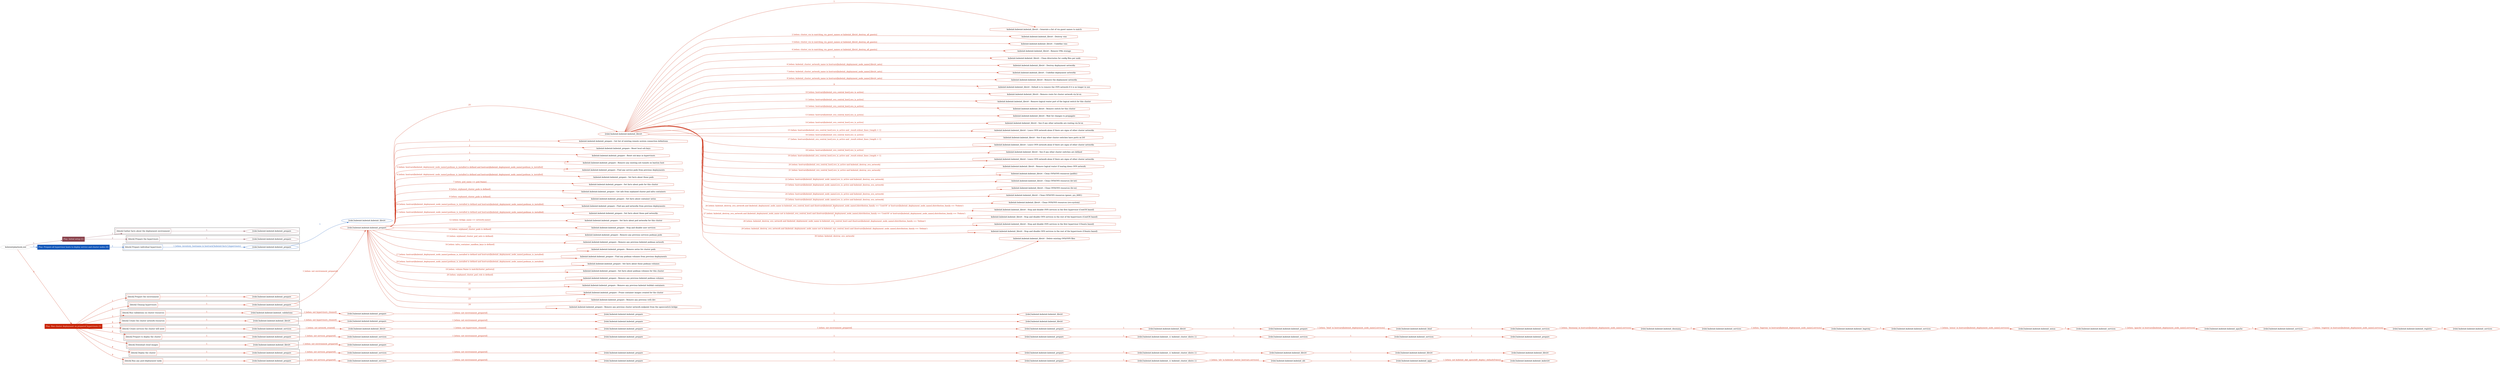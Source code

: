 digraph {
	graph [concentrate=true ordering=in rankdir=LR ratio=fill]
	edge [esep=5 sep=10]
	"kubeinit/playbook.yml" [id=root_node style=dotted]
	play_61efcf1d [label="Play: Initial setup (1)" color="#8a424c" fontcolor="#ffffff" id=play_61efcf1d shape=box style=filled tooltip=localhost]
	"kubeinit/playbook.yml" -> play_61efcf1d [label="1 " color="#8a424c" fontcolor="#8a424c" id=edge_42e21698 labeltooltip="1 " tooltip="1 "]
	subgraph "kubeinit.kubeinit.kubeinit_prepare" {
		role_39c16a15 [label="[role] kubeinit.kubeinit.kubeinit_prepare" color="#8a424c" id=role_39c16a15 tooltip="kubeinit.kubeinit.kubeinit_prepare"]
	}
	subgraph "kubeinit.kubeinit.kubeinit_prepare" {
		role_fd14b0ad [label="[role] kubeinit.kubeinit.kubeinit_prepare" color="#8a424c" id=role_fd14b0ad tooltip="kubeinit.kubeinit.kubeinit_prepare"]
	}
	subgraph "Play: Initial setup (1)" {
		play_61efcf1d -> block_6b4fc710 [label=1 color="#8a424c" fontcolor="#8a424c" id=edge_feb8c1c5 labeltooltip=1 tooltip=1]
		subgraph cluster_block_6b4fc710 {
			block_6b4fc710 [label="[block] Gather facts about the deployment environment" color="#8a424c" id=block_6b4fc710 labeltooltip="Gather facts about the deployment environment" shape=box tooltip="Gather facts about the deployment environment"]
			block_6b4fc710 -> role_39c16a15 [label="1 " color="#8a424c" fontcolor="#8a424c" id=edge_f1fd0269 labeltooltip="1 " tooltip="1 "]
		}
		play_61efcf1d -> block_7d35188c [label=2 color="#8a424c" fontcolor="#8a424c" id=edge_cb8b317d labeltooltip=2 tooltip=2]
		subgraph cluster_block_7d35188c {
			block_7d35188c [label="[block] Prepare the hypervisors" color="#8a424c" id=block_7d35188c labeltooltip="Prepare the hypervisors" shape=box tooltip="Prepare the hypervisors"]
			block_7d35188c -> role_fd14b0ad [label="1 " color="#8a424c" fontcolor="#8a424c" id=edge_620380f0 labeltooltip="1 " tooltip="1 "]
		}
	}
	play_f46bed8c [label="Play: Prepare all hypervisor hosts to deploy service and cluster nodes (0)" color="#1357b9" fontcolor="#ffffff" id=play_f46bed8c shape=box style=filled tooltip="Play: Prepare all hypervisor hosts to deploy service and cluster nodes (0)"]
	"kubeinit/playbook.yml" -> play_f46bed8c [label="2 " color="#1357b9" fontcolor="#1357b9" id=edge_649fc72c labeltooltip="2 " tooltip="2 "]
	subgraph "kubeinit.kubeinit.kubeinit_libvirt" {
		role_acad3b62 [label="[role] kubeinit.kubeinit.kubeinit_libvirt" color="#1357b9" id=role_acad3b62 tooltip="kubeinit.kubeinit.kubeinit_libvirt"]
	}
	subgraph "kubeinit.kubeinit.kubeinit_prepare" {
		role_320dd272 [label="[role] kubeinit.kubeinit.kubeinit_prepare" color="#1357b9" id=role_320dd272 tooltip="kubeinit.kubeinit.kubeinit_prepare"]
		role_320dd272 -> role_acad3b62 [label="1 " color="#1357b9" fontcolor="#1357b9" id=edge_3bacf42d labeltooltip="1 " tooltip="1 "]
	}
	subgraph "Play: Prepare all hypervisor hosts to deploy service and cluster nodes (0)" {
		play_f46bed8c -> block_7ba579d8 [label=1 color="#1357b9" fontcolor="#1357b9" id=edge_6f49ee89 labeltooltip=1 tooltip=1]
		subgraph cluster_block_7ba579d8 {
			block_7ba579d8 [label="[block] Prepare individual hypervisors" color="#1357b9" id=block_7ba579d8 labeltooltip="Prepare individual hypervisors" shape=box tooltip="Prepare individual hypervisors"]
			block_7ba579d8 -> role_320dd272 [label="1 [when: inventory_hostname in hostvars['kubeinit-facts'].hypervisors]" color="#1357b9" fontcolor="#1357b9" id=edge_d3188d17 labeltooltip="1 [when: inventory_hostname in hostvars['kubeinit-facts'].hypervisors]" tooltip="1 [when: inventory_hostname in hostvars['kubeinit-facts'].hypervisors]"]
		}
	}
	play_bc5fb42f [label="Play: Run cluster deployment on prepared hypervisors (1)" color="#c82204" fontcolor="#ffffff" id=play_bc5fb42f shape=box style=filled tooltip=localhost]
	"kubeinit/playbook.yml" -> play_bc5fb42f [label="3 " color="#c82204" fontcolor="#c82204" id=edge_b85c6509 labeltooltip="3 " tooltip="3 "]
	subgraph "kubeinit.kubeinit.kubeinit_prepare" {
		role_8201c8d5 [label="[role] kubeinit.kubeinit.kubeinit_prepare" color="#c82204" id=role_8201c8d5 tooltip="kubeinit.kubeinit.kubeinit_prepare"]
	}
	subgraph "kubeinit.kubeinit.kubeinit_libvirt" {
		role_648bf656 [label="[role] kubeinit.kubeinit.kubeinit_libvirt" color="#c82204" id=role_648bf656 tooltip="kubeinit.kubeinit.kubeinit_libvirt"]
		task_8af39110 [label="kubeinit.kubeinit.kubeinit_libvirt : Generate a list of vm guest names to match" color="#c82204" id=task_8af39110 shape=octagon tooltip="kubeinit.kubeinit.kubeinit_libvirt : Generate a list of vm guest names to match"]
		role_648bf656 -> task_8af39110 [label="1 " color="#c82204" fontcolor="#c82204" id=edge_7232eab5 labeltooltip="1 " tooltip="1 "]
		task_0a32cbc5 [label="kubeinit.kubeinit.kubeinit_libvirt : Destroy vms" color="#c82204" id=task_0a32cbc5 shape=octagon tooltip="kubeinit.kubeinit.kubeinit_libvirt : Destroy vms"]
		role_648bf656 -> task_0a32cbc5 [label="2 [when: cluster_vm in matching_vm_guest_names or kubeinit_libvirt_destroy_all_guests]" color="#c82204" fontcolor="#c82204" id=edge_094ec1c0 labeltooltip="2 [when: cluster_vm in matching_vm_guest_names or kubeinit_libvirt_destroy_all_guests]" tooltip="2 [when: cluster_vm in matching_vm_guest_names or kubeinit_libvirt_destroy_all_guests]"]
		task_0e64ec9d [label="kubeinit.kubeinit.kubeinit_libvirt : Undefine vms" color="#c82204" id=task_0e64ec9d shape=octagon tooltip="kubeinit.kubeinit.kubeinit_libvirt : Undefine vms"]
		role_648bf656 -> task_0e64ec9d [label="3 [when: cluster_vm in matching_vm_guest_names or kubeinit_libvirt_destroy_all_guests]" color="#c82204" fontcolor="#c82204" id=edge_e08fcc40 labeltooltip="3 [when: cluster_vm in matching_vm_guest_names or kubeinit_libvirt_destroy_all_guests]" tooltip="3 [when: cluster_vm in matching_vm_guest_names or kubeinit_libvirt_destroy_all_guests]"]
		task_75ed53cc [label="kubeinit.kubeinit.kubeinit_libvirt : Remove VMs storage" color="#c82204" id=task_75ed53cc shape=octagon tooltip="kubeinit.kubeinit.kubeinit_libvirt : Remove VMs storage"]
		role_648bf656 -> task_75ed53cc [label="4 [when: cluster_vm in matching_vm_guest_names or kubeinit_libvirt_destroy_all_guests]" color="#c82204" fontcolor="#c82204" id=edge_c62879ea labeltooltip="4 [when: cluster_vm in matching_vm_guest_names or kubeinit_libvirt_destroy_all_guests]" tooltip="4 [when: cluster_vm in matching_vm_guest_names or kubeinit_libvirt_destroy_all_guests]"]
		task_fde19302 [label="kubeinit.kubeinit.kubeinit_libvirt : Clean directories for config files per node" color="#c82204" id=task_fde19302 shape=octagon tooltip="kubeinit.kubeinit.kubeinit_libvirt : Clean directories for config files per node"]
		role_648bf656 -> task_fde19302 [label="5 " color="#c82204" fontcolor="#c82204" id=edge_c16c5275 labeltooltip="5 " tooltip="5 "]
		task_8ba6aa2e [label="kubeinit.kubeinit.kubeinit_libvirt : Destroy deployment networks" color="#c82204" id=task_8ba6aa2e shape=octagon tooltip="kubeinit.kubeinit.kubeinit_libvirt : Destroy deployment networks"]
		role_648bf656 -> task_8ba6aa2e [label="6 [when: kubeinit_cluster_network_name in hostvars[kubeinit_deployment_node_name].libvirt_nets]" color="#c82204" fontcolor="#c82204" id=edge_d7f2f7cf labeltooltip="6 [when: kubeinit_cluster_network_name in hostvars[kubeinit_deployment_node_name].libvirt_nets]" tooltip="6 [when: kubeinit_cluster_network_name in hostvars[kubeinit_deployment_node_name].libvirt_nets]"]
		task_5d8c1146 [label="kubeinit.kubeinit.kubeinit_libvirt : Undefine deployment networks" color="#c82204" id=task_5d8c1146 shape=octagon tooltip="kubeinit.kubeinit.kubeinit_libvirt : Undefine deployment networks"]
		role_648bf656 -> task_5d8c1146 [label="7 [when: kubeinit_cluster_network_name in hostvars[kubeinit_deployment_node_name].libvirt_nets]" color="#c82204" fontcolor="#c82204" id=edge_981e13bc labeltooltip="7 [when: kubeinit_cluster_network_name in hostvars[kubeinit_deployment_node_name].libvirt_nets]" tooltip="7 [when: kubeinit_cluster_network_name in hostvars[kubeinit_deployment_node_name].libvirt_nets]"]
		task_6f64f327 [label="kubeinit.kubeinit.kubeinit_libvirt : Remove the deployment networks" color="#c82204" id=task_6f64f327 shape=octagon tooltip="kubeinit.kubeinit.kubeinit_libvirt : Remove the deployment networks"]
		role_648bf656 -> task_6f64f327 [label="8 [when: kubeinit_cluster_network_name in hostvars[kubeinit_deployment_node_name].libvirt_nets]" color="#c82204" fontcolor="#c82204" id=edge_78bbcf95 labeltooltip="8 [when: kubeinit_cluster_network_name in hostvars[kubeinit_deployment_node_name].libvirt_nets]" tooltip="8 [when: kubeinit_cluster_network_name in hostvars[kubeinit_deployment_node_name].libvirt_nets]"]
		task_83820496 [label="kubeinit.kubeinit.kubeinit_libvirt : Default is to remove the OVN network if it is no longer in use" color="#c82204" id=task_83820496 shape=octagon tooltip="kubeinit.kubeinit.kubeinit_libvirt : Default is to remove the OVN network if it is no longer in use"]
		role_648bf656 -> task_83820496 [label="9 " color="#c82204" fontcolor="#c82204" id=edge_b73dc147 labeltooltip="9 " tooltip="9 "]
		task_26bb970c [label="kubeinit.kubeinit.kubeinit_libvirt : Remove route for cluster network via br-ex" color="#c82204" id=task_26bb970c shape=octagon tooltip="kubeinit.kubeinit.kubeinit_libvirt : Remove route for cluster network via br-ex"]
		role_648bf656 -> task_26bb970c [label="10 [when: hostvars[kubeinit_ovn_central_host].ovs_is_active]" color="#c82204" fontcolor="#c82204" id=edge_c8dcb410 labeltooltip="10 [when: hostvars[kubeinit_ovn_central_host].ovs_is_active]" tooltip="10 [when: hostvars[kubeinit_ovn_central_host].ovs_is_active]"]
		task_eb35217a [label="kubeinit.kubeinit.kubeinit_libvirt : Remove logical router port of the logical switch for this cluster" color="#c82204" id=task_eb35217a shape=octagon tooltip="kubeinit.kubeinit.kubeinit_libvirt : Remove logical router port of the logical switch for this cluster"]
		role_648bf656 -> task_eb35217a [label="11 [when: hostvars[kubeinit_ovn_central_host].ovs_is_active]" color="#c82204" fontcolor="#c82204" id=edge_5e6af337 labeltooltip="11 [when: hostvars[kubeinit_ovn_central_host].ovs_is_active]" tooltip="11 [when: hostvars[kubeinit_ovn_central_host].ovs_is_active]"]
		task_7f6755d8 [label="kubeinit.kubeinit.kubeinit_libvirt : Remove switch for this cluster" color="#c82204" id=task_7f6755d8 shape=octagon tooltip="kubeinit.kubeinit.kubeinit_libvirt : Remove switch for this cluster"]
		role_648bf656 -> task_7f6755d8 [label="12 [when: hostvars[kubeinit_ovn_central_host].ovs_is_active]" color="#c82204" fontcolor="#c82204" id=edge_fe308809 labeltooltip="12 [when: hostvars[kubeinit_ovn_central_host].ovs_is_active]" tooltip="12 [when: hostvars[kubeinit_ovn_central_host].ovs_is_active]"]
		task_cb6d53b5 [label="kubeinit.kubeinit.kubeinit_libvirt : Wait for changes to propagate" color="#c82204" id=task_cb6d53b5 shape=octagon tooltip="kubeinit.kubeinit.kubeinit_libvirt : Wait for changes to propagate"]
		role_648bf656 -> task_cb6d53b5 [label="13 [when: hostvars[kubeinit_ovn_central_host].ovs_is_active]" color="#c82204" fontcolor="#c82204" id=edge_b444dd79 labeltooltip="13 [when: hostvars[kubeinit_ovn_central_host].ovs_is_active]" tooltip="13 [when: hostvars[kubeinit_ovn_central_host].ovs_is_active]"]
		task_7a2fef8b [label="kubeinit.kubeinit.kubeinit_libvirt : See if any other networks are routing via br-ex" color="#c82204" id=task_7a2fef8b shape=octagon tooltip="kubeinit.kubeinit.kubeinit_libvirt : See if any other networks are routing via br-ex"]
		role_648bf656 -> task_7a2fef8b [label="14 [when: hostvars[kubeinit_ovn_central_host].ovs_is_active]" color="#c82204" fontcolor="#c82204" id=edge_f6e9825f labeltooltip="14 [when: hostvars[kubeinit_ovn_central_host].ovs_is_active]" tooltip="14 [when: hostvars[kubeinit_ovn_central_host].ovs_is_active]"]
		task_5a90b26d [label="kubeinit.kubeinit.kubeinit_libvirt : Leave OVN network alone if there are signs of other cluster networks" color="#c82204" id=task_5a90b26d shape=octagon tooltip="kubeinit.kubeinit.kubeinit_libvirt : Leave OVN network alone if there are signs of other cluster networks"]
		role_648bf656 -> task_5a90b26d [label="15 [when: hostvars[kubeinit_ovn_central_host].ovs_is_active and _result.stdout_lines | length > 1]" color="#c82204" fontcolor="#c82204" id=edge_a74d6ec3 labeltooltip="15 [when: hostvars[kubeinit_ovn_central_host].ovs_is_active and _result.stdout_lines | length > 1]" tooltip="15 [when: hostvars[kubeinit_ovn_central_host].ovs_is_active and _result.stdout_lines | length > 1]"]
		task_926f5fac [label="kubeinit.kubeinit.kubeinit_libvirt : See if any other cluster switches have ports on lr0" color="#c82204" id=task_926f5fac shape=octagon tooltip="kubeinit.kubeinit.kubeinit_libvirt : See if any other cluster switches have ports on lr0"]
		role_648bf656 -> task_926f5fac [label="16 [when: hostvars[kubeinit_ovn_central_host].ovs_is_active]" color="#c82204" fontcolor="#c82204" id=edge_7bf27c90 labeltooltip="16 [when: hostvars[kubeinit_ovn_central_host].ovs_is_active]" tooltip="16 [when: hostvars[kubeinit_ovn_central_host].ovs_is_active]"]
		task_03ce1233 [label="kubeinit.kubeinit.kubeinit_libvirt : Leave OVN network alone if there are signs of other cluster networks" color="#c82204" id=task_03ce1233 shape=octagon tooltip="kubeinit.kubeinit.kubeinit_libvirt : Leave OVN network alone if there are signs of other cluster networks"]
		role_648bf656 -> task_03ce1233 [label="17 [when: hostvars[kubeinit_ovn_central_host].ovs_is_active and _result.stdout_lines | length > 1]" color="#c82204" fontcolor="#c82204" id=edge_1df53bc0 labeltooltip="17 [when: hostvars[kubeinit_ovn_central_host].ovs_is_active and _result.stdout_lines | length > 1]" tooltip="17 [when: hostvars[kubeinit_ovn_central_host].ovs_is_active and _result.stdout_lines | length > 1]"]
		task_ce7d31d7 [label="kubeinit.kubeinit.kubeinit_libvirt : See if any other cluster switches are defined" color="#c82204" id=task_ce7d31d7 shape=octagon tooltip="kubeinit.kubeinit.kubeinit_libvirt : See if any other cluster switches are defined"]
		role_648bf656 -> task_ce7d31d7 [label="18 [when: hostvars[kubeinit_ovn_central_host].ovs_is_active]" color="#c82204" fontcolor="#c82204" id=edge_79184a56 labeltooltip="18 [when: hostvars[kubeinit_ovn_central_host].ovs_is_active]" tooltip="18 [when: hostvars[kubeinit_ovn_central_host].ovs_is_active]"]
		task_044faf67 [label="kubeinit.kubeinit.kubeinit_libvirt : Leave OVN network alone if there are signs of other cluster networks" color="#c82204" id=task_044faf67 shape=octagon tooltip="kubeinit.kubeinit.kubeinit_libvirt : Leave OVN network alone if there are signs of other cluster networks"]
		role_648bf656 -> task_044faf67 [label="19 [when: hostvars[kubeinit_ovn_central_host].ovs_is_active and _result.stdout_lines | length > 1]" color="#c82204" fontcolor="#c82204" id=edge_ed2eb047 labeltooltip="19 [when: hostvars[kubeinit_ovn_central_host].ovs_is_active and _result.stdout_lines | length > 1]" tooltip="19 [when: hostvars[kubeinit_ovn_central_host].ovs_is_active and _result.stdout_lines | length > 1]"]
		task_0a50218b [label="kubeinit.kubeinit.kubeinit_libvirt : Remove logical router if tearing down OVN network" color="#c82204" id=task_0a50218b shape=octagon tooltip="kubeinit.kubeinit.kubeinit_libvirt : Remove logical router if tearing down OVN network"]
		role_648bf656 -> task_0a50218b [label="20 [when: hostvars[kubeinit_ovn_central_host].ovs_is_active and kubeinit_destroy_ovn_network]" color="#c82204" fontcolor="#c82204" id=edge_7ea5924e labeltooltip="20 [when: hostvars[kubeinit_ovn_central_host].ovs_is_active and kubeinit_destroy_ovn_network]" tooltip="20 [when: hostvars[kubeinit_ovn_central_host].ovs_is_active and kubeinit_destroy_ovn_network]"]
		task_a2b3cbd1 [label="kubeinit.kubeinit.kubeinit_libvirt : Clean OVN/OVS resources (public)" color="#c82204" id=task_a2b3cbd1 shape=octagon tooltip="kubeinit.kubeinit.kubeinit_libvirt : Clean OVN/OVS resources (public)"]
		role_648bf656 -> task_a2b3cbd1 [label="21 [when: hostvars[kubeinit_ovn_central_host].ovs_is_active and kubeinit_destroy_ovn_network]" color="#c82204" fontcolor="#c82204" id=edge_53e82a2b labeltooltip="21 [when: hostvars[kubeinit_ovn_central_host].ovs_is_active and kubeinit_destroy_ovn_network]" tooltip="21 [when: hostvars[kubeinit_ovn_central_host].ovs_is_active and kubeinit_destroy_ovn_network]"]
		task_a5cb2190 [label="kubeinit.kubeinit.kubeinit_libvirt : Clean OVN/OVS resources (br-int)" color="#c82204" id=task_a5cb2190 shape=octagon tooltip="kubeinit.kubeinit.kubeinit_libvirt : Clean OVN/OVS resources (br-int)"]
		role_648bf656 -> task_a5cb2190 [label="22 [when: hostvars[kubeinit_deployment_node_name].ovs_is_active and kubeinit_destroy_ovn_network]" color="#c82204" fontcolor="#c82204" id=edge_2bbdc46a labeltooltip="22 [when: hostvars[kubeinit_deployment_node_name].ovs_is_active and kubeinit_destroy_ovn_network]" tooltip="22 [when: hostvars[kubeinit_deployment_node_name].ovs_is_active and kubeinit_destroy_ovn_network]"]
		task_236b198f [label="kubeinit.kubeinit.kubeinit_libvirt : Clean OVN/OVS resources (br-ex)" color="#c82204" id=task_236b198f shape=octagon tooltip="kubeinit.kubeinit.kubeinit_libvirt : Clean OVN/OVS resources (br-ex)"]
		role_648bf656 -> task_236b198f [label="23 [when: hostvars[kubeinit_deployment_node_name].ovs_is_active and kubeinit_destroy_ovn_network]" color="#c82204" fontcolor="#c82204" id=edge_6b03ee84 labeltooltip="23 [when: hostvars[kubeinit_deployment_node_name].ovs_is_active and kubeinit_destroy_ovn_network]" tooltip="23 [when: hostvars[kubeinit_deployment_node_name].ovs_is_active and kubeinit_destroy_ovn_network]"]
		task_bfb8135e [label="kubeinit.kubeinit.kubeinit_libvirt : Clean OVN/OVS resources (genev_sys_6081)" color="#c82204" id=task_bfb8135e shape=octagon tooltip="kubeinit.kubeinit.kubeinit_libvirt : Clean OVN/OVS resources (genev_sys_6081)"]
		role_648bf656 -> task_bfb8135e [label="24 [when: hostvars[kubeinit_deployment_node_name].ovs_is_active and kubeinit_destroy_ovn_network]" color="#c82204" fontcolor="#c82204" id=edge_e05174e5 labeltooltip="24 [when: hostvars[kubeinit_deployment_node_name].ovs_is_active and kubeinit_destroy_ovn_network]" tooltip="24 [when: hostvars[kubeinit_deployment_node_name].ovs_is_active and kubeinit_destroy_ovn_network]"]
		task_53987747 [label="kubeinit.kubeinit.kubeinit_libvirt : Clean OVN/OVS resources (ovs-system)" color="#c82204" id=task_53987747 shape=octagon tooltip="kubeinit.kubeinit.kubeinit_libvirt : Clean OVN/OVS resources (ovs-system)"]
		role_648bf656 -> task_53987747 [label="25 [when: hostvars[kubeinit_deployment_node_name].ovs_is_active and kubeinit_destroy_ovn_network]" color="#c82204" fontcolor="#c82204" id=edge_1cef07b1 labeltooltip="25 [when: hostvars[kubeinit_deployment_node_name].ovs_is_active and kubeinit_destroy_ovn_network]" tooltip="25 [when: hostvars[kubeinit_deployment_node_name].ovs_is_active and kubeinit_destroy_ovn_network]"]
		task_df4c617b [label="kubeinit.kubeinit.kubeinit_libvirt : Stop and disable OVN services in the first hypervisor (CentOS based)" color="#c82204" id=task_df4c617b shape=octagon tooltip="kubeinit.kubeinit.kubeinit_libvirt : Stop and disable OVN services in the first hypervisor (CentOS based)"]
		role_648bf656 -> task_df4c617b [label="26 [when: kubeinit_destroy_ovn_network and (kubeinit_deployment_node_name in kubeinit_ovn_central_host) and (hostvars[kubeinit_deployment_node_name].distribution_family == 'CentOS' or hostvars[kubeinit_deployment_node_name].distribution_family == 'Fedora')
]" color="#c82204" fontcolor="#c82204" id=edge_a17f4352 labeltooltip="26 [when: kubeinit_destroy_ovn_network and (kubeinit_deployment_node_name in kubeinit_ovn_central_host) and (hostvars[kubeinit_deployment_node_name].distribution_family == 'CentOS' or hostvars[kubeinit_deployment_node_name].distribution_family == 'Fedora')
]" tooltip="26 [when: kubeinit_destroy_ovn_network and (kubeinit_deployment_node_name in kubeinit_ovn_central_host) and (hostvars[kubeinit_deployment_node_name].distribution_family == 'CentOS' or hostvars[kubeinit_deployment_node_name].distribution_family == 'Fedora')
]"]
		task_d4855748 [label="kubeinit.kubeinit.kubeinit_libvirt : Stop and disable OVN services in the rest of the hypervisors (CentOS based)" color="#c82204" id=task_d4855748 shape=octagon tooltip="kubeinit.kubeinit.kubeinit_libvirt : Stop and disable OVN services in the rest of the hypervisors (CentOS based)"]
		role_648bf656 -> task_d4855748 [label="27 [when: kubeinit_destroy_ovn_network and (kubeinit_deployment_node_name not in kubeinit_ovn_central_host) and (hostvars[kubeinit_deployment_node_name].distribution_family == 'CentOS' or hostvars[kubeinit_deployment_node_name].distribution_family == 'Fedora')
]" color="#c82204" fontcolor="#c82204" id=edge_4777269f labeltooltip="27 [when: kubeinit_destroy_ovn_network and (kubeinit_deployment_node_name not in kubeinit_ovn_central_host) and (hostvars[kubeinit_deployment_node_name].distribution_family == 'CentOS' or hostvars[kubeinit_deployment_node_name].distribution_family == 'Fedora')
]" tooltip="27 [when: kubeinit_destroy_ovn_network and (kubeinit_deployment_node_name not in kubeinit_ovn_central_host) and (hostvars[kubeinit_deployment_node_name].distribution_family == 'CentOS' or hostvars[kubeinit_deployment_node_name].distribution_family == 'Fedora')
]"]
		task_f17e8f61 [label="kubeinit.kubeinit.kubeinit_libvirt : Stop and disable OVN services in the first hypervisor (Ubuntu based)" color="#c82204" id=task_f17e8f61 shape=octagon tooltip="kubeinit.kubeinit.kubeinit_libvirt : Stop and disable OVN services in the first hypervisor (Ubuntu based)"]
		role_648bf656 -> task_f17e8f61 [label="28 [when: kubeinit_destroy_ovn_network and (kubeinit_deployment_node_name in kubeinit_ovn_central_host) and (hostvars[kubeinit_deployment_node_name].distribution_family == 'Debian')
]" color="#c82204" fontcolor="#c82204" id=edge_35adcf20 labeltooltip="28 [when: kubeinit_destroy_ovn_network and (kubeinit_deployment_node_name in kubeinit_ovn_central_host) and (hostvars[kubeinit_deployment_node_name].distribution_family == 'Debian')
]" tooltip="28 [when: kubeinit_destroy_ovn_network and (kubeinit_deployment_node_name in kubeinit_ovn_central_host) and (hostvars[kubeinit_deployment_node_name].distribution_family == 'Debian')
]"]
		task_18e13c36 [label="kubeinit.kubeinit.kubeinit_libvirt : Stop and disable OVN services in the rest of the hypervisors (Ubuntu based)" color="#c82204" id=task_18e13c36 shape=octagon tooltip="kubeinit.kubeinit.kubeinit_libvirt : Stop and disable OVN services in the rest of the hypervisors (Ubuntu based)"]
		role_648bf656 -> task_18e13c36 [label="29 [when: kubeinit_destroy_ovn_network and (kubeinit_deployment_node_name not in kubeinit_ovn_central_host) and (hostvars[kubeinit_deployment_node_name].distribution_family == 'Debian')
]" color="#c82204" fontcolor="#c82204" id=edge_82d276d6 labeltooltip="29 [when: kubeinit_destroy_ovn_network and (kubeinit_deployment_node_name not in kubeinit_ovn_central_host) and (hostvars[kubeinit_deployment_node_name].distribution_family == 'Debian')
]" tooltip="29 [when: kubeinit_destroy_ovn_network and (kubeinit_deployment_node_name not in kubeinit_ovn_central_host) and (hostvars[kubeinit_deployment_node_name].distribution_family == 'Debian')
]"]
		task_8b0931d8 [label="kubeinit.kubeinit.kubeinit_libvirt : Delete existing OVS/OVN files" color="#c82204" id=task_8b0931d8 shape=octagon tooltip="kubeinit.kubeinit.kubeinit_libvirt : Delete existing OVS/OVN files"]
		role_648bf656 -> task_8b0931d8 [label="30 [when: kubeinit_destroy_ovn_network]" color="#c82204" fontcolor="#c82204" id=edge_2e2d386c labeltooltip="30 [when: kubeinit_destroy_ovn_network]" tooltip="30 [when: kubeinit_destroy_ovn_network]"]
	}
	subgraph "kubeinit.kubeinit.kubeinit_prepare" {
		role_c134e092 [label="[role] kubeinit.kubeinit.kubeinit_prepare" color="#c82204" id=role_c134e092 tooltip="kubeinit.kubeinit.kubeinit_prepare"]
		task_a4235b2e [label="kubeinit.kubeinit.kubeinit_prepare : Get list of existing remote system connection definitions" color="#c82204" id=task_a4235b2e shape=octagon tooltip="kubeinit.kubeinit.kubeinit_prepare : Get list of existing remote system connection definitions"]
		role_c134e092 -> task_a4235b2e [label="1 " color="#c82204" fontcolor="#c82204" id=edge_4804d522 labeltooltip="1 " tooltip="1 "]
		task_f99b1163 [label="kubeinit.kubeinit.kubeinit_prepare : Reset local ssh keys" color="#c82204" id=task_f99b1163 shape=octagon tooltip="kubeinit.kubeinit.kubeinit_prepare : Reset local ssh keys"]
		role_c134e092 -> task_f99b1163 [label="2 " color="#c82204" fontcolor="#c82204" id=edge_28e88442 labeltooltip="2 " tooltip="2 "]
		task_0621a7ec [label="kubeinit.kubeinit.kubeinit_prepare : Reset ssh keys in hypervisors" color="#c82204" id=task_0621a7ec shape=octagon tooltip="kubeinit.kubeinit.kubeinit_prepare : Reset ssh keys in hypervisors"]
		role_c134e092 -> task_0621a7ec [label="3 " color="#c82204" fontcolor="#c82204" id=edge_4a92b241 labeltooltip="3 " tooltip="3 "]
		task_4d4ea0e9 [label="kubeinit.kubeinit.kubeinit_prepare : Remove any existing ssh tunnels on bastion host" color="#c82204" id=task_4d4ea0e9 shape=octagon tooltip="kubeinit.kubeinit.kubeinit_prepare : Remove any existing ssh tunnels on bastion host"]
		role_c134e092 -> task_4d4ea0e9 [label="4 " color="#c82204" fontcolor="#c82204" id=edge_b67b2703 labeltooltip="4 " tooltip="4 "]
		task_ffd46f6c [label="kubeinit.kubeinit.kubeinit_prepare : Find any service pods from previous deployments" color="#c82204" id=task_ffd46f6c shape=octagon tooltip="kubeinit.kubeinit.kubeinit_prepare : Find any service pods from previous deployments"]
		role_c134e092 -> task_ffd46f6c [label="5 [when: hostvars[kubeinit_deployment_node_name].podman_is_installed is defined and hostvars[kubeinit_deployment_node_name].podman_is_installed]" color="#c82204" fontcolor="#c82204" id=edge_f8f44259 labeltooltip="5 [when: hostvars[kubeinit_deployment_node_name].podman_is_installed is defined and hostvars[kubeinit_deployment_node_name].podman_is_installed]" tooltip="5 [when: hostvars[kubeinit_deployment_node_name].podman_is_installed is defined and hostvars[kubeinit_deployment_node_name].podman_is_installed]"]
		task_c0c99d14 [label="kubeinit.kubeinit.kubeinit_prepare : Set facts about those pods" color="#c82204" id=task_c0c99d14 shape=octagon tooltip="kubeinit.kubeinit.kubeinit_prepare : Set facts about those pods"]
		role_c134e092 -> task_c0c99d14 [label="6 [when: hostvars[kubeinit_deployment_node_name].podman_is_installed is defined and hostvars[kubeinit_deployment_node_name].podman_is_installed]" color="#c82204" fontcolor="#c82204" id=edge_eefa6e96 labeltooltip="6 [when: hostvars[kubeinit_deployment_node_name].podman_is_installed is defined and hostvars[kubeinit_deployment_node_name].podman_is_installed]" tooltip="6 [when: hostvars[kubeinit_deployment_node_name].podman_is_installed is defined and hostvars[kubeinit_deployment_node_name].podman_is_installed]"]
		task_f23cc059 [label="kubeinit.kubeinit.kubeinit_prepare : Set facts about pods for this cluster" color="#c82204" id=task_f23cc059 shape=octagon tooltip="kubeinit.kubeinit.kubeinit_prepare : Set facts about pods for this cluster"]
		role_c134e092 -> task_f23cc059 [label="7 [when: pod_name == pod.Name]" color="#c82204" fontcolor="#c82204" id=edge_7731c8a9 labeltooltip="7 [when: pod_name == pod.Name]" tooltip="7 [when: pod_name == pod.Name]"]
		task_1f01339f [label="kubeinit.kubeinit.kubeinit_prepare : Get info from orphaned cluster pod infra containers" color="#c82204" id=task_1f01339f shape=octagon tooltip="kubeinit.kubeinit.kubeinit_prepare : Get info from orphaned cluster pod infra containers"]
		role_c134e092 -> task_1f01339f [label="8 [when: orphaned_cluster_pods is defined]" color="#c82204" fontcolor="#c82204" id=edge_010e04f1 labeltooltip="8 [when: orphaned_cluster_pods is defined]" tooltip="8 [when: orphaned_cluster_pods is defined]"]
		task_ccd20ac3 [label="kubeinit.kubeinit.kubeinit_prepare : Set facts about container netns" color="#c82204" id=task_ccd20ac3 shape=octagon tooltip="kubeinit.kubeinit.kubeinit_prepare : Set facts about container netns"]
		role_c134e092 -> task_ccd20ac3 [label="9 [when: orphaned_cluster_pods is defined]" color="#c82204" fontcolor="#c82204" id=edge_c4d2c5f7 labeltooltip="9 [when: orphaned_cluster_pods is defined]" tooltip="9 [when: orphaned_cluster_pods is defined]"]
		task_23559807 [label="kubeinit.kubeinit.kubeinit_prepare : Find any pod networks from previous deployments" color="#c82204" id=task_23559807 shape=octagon tooltip="kubeinit.kubeinit.kubeinit_prepare : Find any pod networks from previous deployments"]
		role_c134e092 -> task_23559807 [label="10 [when: hostvars[kubeinit_deployment_node_name].podman_is_installed is defined and hostvars[kubeinit_deployment_node_name].podman_is_installed]" color="#c82204" fontcolor="#c82204" id=edge_ea4e9cd4 labeltooltip="10 [when: hostvars[kubeinit_deployment_node_name].podman_is_installed is defined and hostvars[kubeinit_deployment_node_name].podman_is_installed]" tooltip="10 [when: hostvars[kubeinit_deployment_node_name].podman_is_installed is defined and hostvars[kubeinit_deployment_node_name].podman_is_installed]"]
		task_52490c46 [label="kubeinit.kubeinit.kubeinit_prepare : Set facts about those pod networks" color="#c82204" id=task_52490c46 shape=octagon tooltip="kubeinit.kubeinit.kubeinit_prepare : Set facts about those pod networks"]
		role_c134e092 -> task_52490c46 [label="11 [when: hostvars[kubeinit_deployment_node_name].podman_is_installed is defined and hostvars[kubeinit_deployment_node_name].podman_is_installed]" color="#c82204" fontcolor="#c82204" id=edge_96121215 labeltooltip="11 [when: hostvars[kubeinit_deployment_node_name].podman_is_installed is defined and hostvars[kubeinit_deployment_node_name].podman_is_installed]" tooltip="11 [when: hostvars[kubeinit_deployment_node_name].podman_is_installed is defined and hostvars[kubeinit_deployment_node_name].podman_is_installed]"]
		task_3526d55d [label="kubeinit.kubeinit.kubeinit_prepare : Set facts about pod networks for this cluster" color="#c82204" id=task_3526d55d shape=octagon tooltip="kubeinit.kubeinit.kubeinit_prepare : Set facts about pod networks for this cluster"]
		role_c134e092 -> task_3526d55d [label="12 [when: bridge_name == network.name]" color="#c82204" fontcolor="#c82204" id=edge_9faa9a69 labeltooltip="12 [when: bridge_name == network.name]" tooltip="12 [when: bridge_name == network.name]"]
		task_43d5fb51 [label="kubeinit.kubeinit.kubeinit_prepare : Stop and disable user services" color="#c82204" id=task_43d5fb51 shape=octagon tooltip="kubeinit.kubeinit.kubeinit_prepare : Stop and disable user services"]
		role_c134e092 -> task_43d5fb51 [label="13 " color="#c82204" fontcolor="#c82204" id=edge_70bbc63f labeltooltip="13 " tooltip="13 "]
		task_d8ebf67c [label="kubeinit.kubeinit.kubeinit_prepare : Remove any previous services podman pods" color="#c82204" id=task_d8ebf67c shape=octagon tooltip="kubeinit.kubeinit.kubeinit_prepare : Remove any previous services podman pods"]
		role_c134e092 -> task_d8ebf67c [label="14 [when: orphaned_cluster_pods is defined]" color="#c82204" fontcolor="#c82204" id=edge_7d24a4a2 labeltooltip="14 [when: orphaned_cluster_pods is defined]" tooltip="14 [when: orphaned_cluster_pods is defined]"]
		task_dfbe8bb1 [label="kubeinit.kubeinit.kubeinit_prepare : Remove any previous kubeinit podman network" color="#c82204" id=task_dfbe8bb1 shape=octagon tooltip="kubeinit.kubeinit.kubeinit_prepare : Remove any previous kubeinit podman network"]
		role_c134e092 -> task_dfbe8bb1 [label="15 [when: orphaned_cluster_pod_nets is defined]" color="#c82204" fontcolor="#c82204" id=edge_799ae538 labeltooltip="15 [when: orphaned_cluster_pod_nets is defined]" tooltip="15 [when: orphaned_cluster_pod_nets is defined]"]
		task_83374ffe [label="kubeinit.kubeinit.kubeinit_prepare : Remove netns for cluster pods" color="#c82204" id=task_83374ffe shape=octagon tooltip="kubeinit.kubeinit.kubeinit_prepare : Remove netns for cluster pods"]
		role_c134e092 -> task_83374ffe [label="16 [when: infra_container_sandbox_keys is defined]" color="#c82204" fontcolor="#c82204" id=edge_4f7afed7 labeltooltip="16 [when: infra_container_sandbox_keys is defined]" tooltip="16 [when: infra_container_sandbox_keys is defined]"]
		task_38ca1836 [label="kubeinit.kubeinit.kubeinit_prepare : Find any podman volumes from previous deployments" color="#c82204" id=task_38ca1836 shape=octagon tooltip="kubeinit.kubeinit.kubeinit_prepare : Find any podman volumes from previous deployments"]
		role_c134e092 -> task_38ca1836 [label="17 [when: hostvars[kubeinit_deployment_node_name].podman_is_installed is defined and hostvars[kubeinit_deployment_node_name].podman_is_installed]" color="#c82204" fontcolor="#c82204" id=edge_b053d112 labeltooltip="17 [when: hostvars[kubeinit_deployment_node_name].podman_is_installed is defined and hostvars[kubeinit_deployment_node_name].podman_is_installed]" tooltip="17 [when: hostvars[kubeinit_deployment_node_name].podman_is_installed is defined and hostvars[kubeinit_deployment_node_name].podman_is_installed]"]
		task_aa41dd44 [label="kubeinit.kubeinit.kubeinit_prepare : Set facts about those podman volumes" color="#c82204" id=task_aa41dd44 shape=octagon tooltip="kubeinit.kubeinit.kubeinit_prepare : Set facts about those podman volumes"]
		role_c134e092 -> task_aa41dd44 [label="18 [when: hostvars[kubeinit_deployment_node_name].podman_is_installed is defined and hostvars[kubeinit_deployment_node_name].podman_is_installed]" color="#c82204" fontcolor="#c82204" id=edge_02890095 labeltooltip="18 [when: hostvars[kubeinit_deployment_node_name].podman_is_installed is defined and hostvars[kubeinit_deployment_node_name].podman_is_installed]" tooltip="18 [when: hostvars[kubeinit_deployment_node_name].podman_is_installed is defined and hostvars[kubeinit_deployment_node_name].podman_is_installed]"]
		task_ea16abb2 [label="kubeinit.kubeinit.kubeinit_prepare : Set facts about podman volumes for this cluster" color="#c82204" id=task_ea16abb2 shape=octagon tooltip="kubeinit.kubeinit.kubeinit_prepare : Set facts about podman volumes for this cluster"]
		role_c134e092 -> task_ea16abb2 [label="19 [when: volume.Name is match(cluster_pattern)]" color="#c82204" fontcolor="#c82204" id=edge_4d6424aa labeltooltip="19 [when: volume.Name is match(cluster_pattern)]" tooltip="19 [when: volume.Name is match(cluster_pattern)]"]
		task_79ae37a9 [label="kubeinit.kubeinit.kubeinit_prepare : Remove any previous kubeinit podman volumes" color="#c82204" id=task_79ae37a9 shape=octagon tooltip="kubeinit.kubeinit.kubeinit_prepare : Remove any previous kubeinit podman volumes"]
		role_c134e092 -> task_79ae37a9 [label="20 [when: orphaned_cluster_pod_vols is defined]" color="#c82204" fontcolor="#c82204" id=edge_d01bd809 labeltooltip="20 [when: orphaned_cluster_pod_vols is defined]" tooltip="20 [when: orphaned_cluster_pod_vols is defined]"]
		task_a10e15d4 [label="kubeinit.kubeinit.kubeinit_prepare : Remove any previous kubeinit buildah containers" color="#c82204" id=task_a10e15d4 shape=octagon tooltip="kubeinit.kubeinit.kubeinit_prepare : Remove any previous kubeinit buildah containers"]
		role_c134e092 -> task_a10e15d4 [label="21 " color="#c82204" fontcolor="#c82204" id=edge_8395e344 labeltooltip="21 " tooltip="21 "]
		task_eb6ab090 [label="kubeinit.kubeinit.kubeinit_prepare : Prune container images created for the cluster" color="#c82204" id=task_eb6ab090 shape=octagon tooltip="kubeinit.kubeinit.kubeinit_prepare : Prune container images created for the cluster"]
		role_c134e092 -> task_eb6ab090 [label="22 " color="#c82204" fontcolor="#c82204" id=edge_9b68ec90 labeltooltip="22 " tooltip="22 "]
		task_35af101f [label="kubeinit.kubeinit.kubeinit_prepare : Remove any previous veth dev" color="#c82204" id=task_35af101f shape=octagon tooltip="kubeinit.kubeinit.kubeinit_prepare : Remove any previous veth dev"]
		role_c134e092 -> task_35af101f [label="23 " color="#c82204" fontcolor="#c82204" id=edge_b3baa98a labeltooltip="23 " tooltip="23 "]
		task_5be46e18 [label="kubeinit.kubeinit.kubeinit_prepare : Remove any previous cluster network endpoint from the openvswitch bridge" color="#c82204" id=task_5be46e18 shape=octagon tooltip="kubeinit.kubeinit.kubeinit_prepare : Remove any previous cluster network endpoint from the openvswitch bridge"]
		role_c134e092 -> task_5be46e18 [label="24 " color="#c82204" fontcolor="#c82204" id=edge_ff3275cd labeltooltip="24 " tooltip="24 "]
		role_c134e092 -> role_648bf656 [label="25 " color="#c82204" fontcolor="#c82204" id=edge_0589762e labeltooltip="25 " tooltip="25 "]
	}
	subgraph "kubeinit.kubeinit.kubeinit_prepare" {
		role_acf8dd30 [label="[role] kubeinit.kubeinit.kubeinit_prepare" color="#c82204" id=role_acf8dd30 tooltip="kubeinit.kubeinit.kubeinit_prepare"]
		role_acf8dd30 -> role_c134e092 [label="1 [when: not environment_prepared]" color="#c82204" fontcolor="#c82204" id=edge_674eac2e labeltooltip="1 [when: not environment_prepared]" tooltip="1 [when: not environment_prepared]"]
	}
	subgraph "kubeinit.kubeinit.kubeinit_libvirt" {
		role_8256ffcb [label="[role] kubeinit.kubeinit.kubeinit_libvirt" color="#c82204" id=role_8256ffcb tooltip="kubeinit.kubeinit.kubeinit_libvirt"]
	}
	subgraph "kubeinit.kubeinit.kubeinit_prepare" {
		role_13100a9a [label="[role] kubeinit.kubeinit.kubeinit_prepare" color="#c82204" id=role_13100a9a tooltip="kubeinit.kubeinit.kubeinit_prepare"]
		role_13100a9a -> role_8256ffcb [label="1 " color="#c82204" fontcolor="#c82204" id=edge_374125a4 labeltooltip="1 " tooltip="1 "]
	}
	subgraph "kubeinit.kubeinit.kubeinit_prepare" {
		role_393fc353 [label="[role] kubeinit.kubeinit.kubeinit_prepare" color="#c82204" id=role_393fc353 tooltip="kubeinit.kubeinit.kubeinit_prepare"]
		role_393fc353 -> role_13100a9a [label="1 [when: not environment_prepared]" color="#c82204" fontcolor="#c82204" id=edge_9c177ade labeltooltip="1 [when: not environment_prepared]" tooltip="1 [when: not environment_prepared]"]
	}
	subgraph "kubeinit.kubeinit.kubeinit_validations" {
		role_7004c24d [label="[role] kubeinit.kubeinit.kubeinit_validations" color="#c82204" id=role_7004c24d tooltip="kubeinit.kubeinit.kubeinit_validations"]
		role_7004c24d -> role_393fc353 [label="1 [when: not hypervisors_cleaned]" color="#c82204" fontcolor="#c82204" id=edge_f882d55f labeltooltip="1 [when: not hypervisors_cleaned]" tooltip="1 [when: not hypervisors_cleaned]"]
	}
	subgraph "kubeinit.kubeinit.kubeinit_libvirt" {
		role_eb0cff76 [label="[role] kubeinit.kubeinit.kubeinit_libvirt" color="#c82204" id=role_eb0cff76 tooltip="kubeinit.kubeinit.kubeinit_libvirt"]
	}
	subgraph "kubeinit.kubeinit.kubeinit_prepare" {
		role_e6fefb55 [label="[role] kubeinit.kubeinit.kubeinit_prepare" color="#c82204" id=role_e6fefb55 tooltip="kubeinit.kubeinit.kubeinit_prepare"]
		role_e6fefb55 -> role_eb0cff76 [label="1 " color="#c82204" fontcolor="#c82204" id=edge_042f9e6f labeltooltip="1 " tooltip="1 "]
	}
	subgraph "kubeinit.kubeinit.kubeinit_prepare" {
		role_2c7b0156 [label="[role] kubeinit.kubeinit.kubeinit_prepare" color="#c82204" id=role_2c7b0156 tooltip="kubeinit.kubeinit.kubeinit_prepare"]
		role_2c7b0156 -> role_e6fefb55 [label="1 [when: not environment_prepared]" color="#c82204" fontcolor="#c82204" id=edge_2cf40864 labeltooltip="1 [when: not environment_prepared]" tooltip="1 [when: not environment_prepared]"]
	}
	subgraph "kubeinit.kubeinit.kubeinit_libvirt" {
		role_828cd2f4 [label="[role] kubeinit.kubeinit.kubeinit_libvirt" color="#c82204" id=role_828cd2f4 tooltip="kubeinit.kubeinit.kubeinit_libvirt"]
		role_828cd2f4 -> role_2c7b0156 [label="1 [when: not hypervisors_cleaned]" color="#c82204" fontcolor="#c82204" id=edge_2934c1c2 labeltooltip="1 [when: not hypervisors_cleaned]" tooltip="1 [when: not hypervisors_cleaned]"]
	}
	subgraph "kubeinit.kubeinit.kubeinit_services" {
		role_bc355d92 [label="[role] kubeinit.kubeinit.kubeinit_services" color="#c82204" id=role_bc355d92 tooltip="kubeinit.kubeinit.kubeinit_services"]
	}
	subgraph "kubeinit.kubeinit.kubeinit_registry" {
		role_d710bf96 [label="[role] kubeinit.kubeinit.kubeinit_registry" color="#c82204" id=role_d710bf96 tooltip="kubeinit.kubeinit.kubeinit_registry"]
		role_d710bf96 -> role_bc355d92 [label="1 " color="#c82204" fontcolor="#c82204" id=edge_11bbf788 labeltooltip="1 " tooltip="1 "]
	}
	subgraph "kubeinit.kubeinit.kubeinit_services" {
		role_84dd2bb9 [label="[role] kubeinit.kubeinit.kubeinit_services" color="#c82204" id=role_84dd2bb9 tooltip="kubeinit.kubeinit.kubeinit_services"]
		role_84dd2bb9 -> role_d710bf96 [label="1 [when: 'registry' in hostvars[kubeinit_deployment_node_name].services]" color="#c82204" fontcolor="#c82204" id=edge_35ae05ed labeltooltip="1 [when: 'registry' in hostvars[kubeinit_deployment_node_name].services]" tooltip="1 [when: 'registry' in hostvars[kubeinit_deployment_node_name].services]"]
	}
	subgraph "kubeinit.kubeinit.kubeinit_apache" {
		role_2aaf047a [label="[role] kubeinit.kubeinit.kubeinit_apache" color="#c82204" id=role_2aaf047a tooltip="kubeinit.kubeinit.kubeinit_apache"]
		role_2aaf047a -> role_84dd2bb9 [label="1 " color="#c82204" fontcolor="#c82204" id=edge_e2b47147 labeltooltip="1 " tooltip="1 "]
	}
	subgraph "kubeinit.kubeinit.kubeinit_services" {
		role_b6fe8ed1 [label="[role] kubeinit.kubeinit.kubeinit_services" color="#c82204" id=role_b6fe8ed1 tooltip="kubeinit.kubeinit.kubeinit_services"]
		role_b6fe8ed1 -> role_2aaf047a [label="1 [when: 'apache' in hostvars[kubeinit_deployment_node_name].services]" color="#c82204" fontcolor="#c82204" id=edge_32fc9192 labeltooltip="1 [when: 'apache' in hostvars[kubeinit_deployment_node_name].services]" tooltip="1 [when: 'apache' in hostvars[kubeinit_deployment_node_name].services]"]
	}
	subgraph "kubeinit.kubeinit.kubeinit_nexus" {
		role_aece096d [label="[role] kubeinit.kubeinit.kubeinit_nexus" color="#c82204" id=role_aece096d tooltip="kubeinit.kubeinit.kubeinit_nexus"]
		role_aece096d -> role_b6fe8ed1 [label="1 " color="#c82204" fontcolor="#c82204" id=edge_77617e91 labeltooltip="1 " tooltip="1 "]
	}
	subgraph "kubeinit.kubeinit.kubeinit_services" {
		role_13207c57 [label="[role] kubeinit.kubeinit.kubeinit_services" color="#c82204" id=role_13207c57 tooltip="kubeinit.kubeinit.kubeinit_services"]
		role_13207c57 -> role_aece096d [label="1 [when: 'nexus' in hostvars[kubeinit_deployment_node_name].services]" color="#c82204" fontcolor="#c82204" id=edge_13f63e90 labeltooltip="1 [when: 'nexus' in hostvars[kubeinit_deployment_node_name].services]" tooltip="1 [when: 'nexus' in hostvars[kubeinit_deployment_node_name].services]"]
	}
	subgraph "kubeinit.kubeinit.kubeinit_haproxy" {
		role_b742ff3e [label="[role] kubeinit.kubeinit.kubeinit_haproxy" color="#c82204" id=role_b742ff3e tooltip="kubeinit.kubeinit.kubeinit_haproxy"]
		role_b742ff3e -> role_13207c57 [label="1 " color="#c82204" fontcolor="#c82204" id=edge_ea533239 labeltooltip="1 " tooltip="1 "]
	}
	subgraph "kubeinit.kubeinit.kubeinit_services" {
		role_62f29888 [label="[role] kubeinit.kubeinit.kubeinit_services" color="#c82204" id=role_62f29888 tooltip="kubeinit.kubeinit.kubeinit_services"]
		role_62f29888 -> role_b742ff3e [label="1 [when: 'haproxy' in hostvars[kubeinit_deployment_node_name].services]" color="#c82204" fontcolor="#c82204" id=edge_b803315c labeltooltip="1 [when: 'haproxy' in hostvars[kubeinit_deployment_node_name].services]" tooltip="1 [when: 'haproxy' in hostvars[kubeinit_deployment_node_name].services]"]
	}
	subgraph "kubeinit.kubeinit.kubeinit_dnsmasq" {
		role_5736ce06 [label="[role] kubeinit.kubeinit.kubeinit_dnsmasq" color="#c82204" id=role_5736ce06 tooltip="kubeinit.kubeinit.kubeinit_dnsmasq"]
		role_5736ce06 -> role_62f29888 [label="1 " color="#c82204" fontcolor="#c82204" id=edge_7d77ee98 labeltooltip="1 " tooltip="1 "]
	}
	subgraph "kubeinit.kubeinit.kubeinit_services" {
		role_47ce6378 [label="[role] kubeinit.kubeinit.kubeinit_services" color="#c82204" id=role_47ce6378 tooltip="kubeinit.kubeinit.kubeinit_services"]
		role_47ce6378 -> role_5736ce06 [label="1 [when: 'dnsmasq' in hostvars[kubeinit_deployment_node_name].services]" color="#c82204" fontcolor="#c82204" id=edge_c502ec63 labeltooltip="1 [when: 'dnsmasq' in hostvars[kubeinit_deployment_node_name].services]" tooltip="1 [when: 'dnsmasq' in hostvars[kubeinit_deployment_node_name].services]"]
	}
	subgraph "kubeinit.kubeinit.kubeinit_bind" {
		role_9c21ad6d [label="[role] kubeinit.kubeinit.kubeinit_bind" color="#c82204" id=role_9c21ad6d tooltip="kubeinit.kubeinit.kubeinit_bind"]
		role_9c21ad6d -> role_47ce6378 [label="1 " color="#c82204" fontcolor="#c82204" id=edge_bd7bd7bd labeltooltip="1 " tooltip="1 "]
	}
	subgraph "kubeinit.kubeinit.kubeinit_prepare" {
		role_998c49b3 [label="[role] kubeinit.kubeinit.kubeinit_prepare" color="#c82204" id=role_998c49b3 tooltip="kubeinit.kubeinit.kubeinit_prepare"]
		role_998c49b3 -> role_9c21ad6d [label="1 [when: 'bind' in hostvars[kubeinit_deployment_node_name].services]" color="#c82204" fontcolor="#c82204" id=edge_49ba0834 labeltooltip="1 [when: 'bind' in hostvars[kubeinit_deployment_node_name].services]" tooltip="1 [when: 'bind' in hostvars[kubeinit_deployment_node_name].services]"]
	}
	subgraph "kubeinit.kubeinit.kubeinit_libvirt" {
		role_c122356f [label="[role] kubeinit.kubeinit.kubeinit_libvirt" color="#c82204" id=role_c122356f tooltip="kubeinit.kubeinit.kubeinit_libvirt"]
		role_c122356f -> role_998c49b3 [label="1 " color="#c82204" fontcolor="#c82204" id=edge_98961567 labeltooltip="1 " tooltip="1 "]
	}
	subgraph "kubeinit.kubeinit.kubeinit_prepare" {
		role_b4214665 [label="[role] kubeinit.kubeinit.kubeinit_prepare" color="#c82204" id=role_b4214665 tooltip="kubeinit.kubeinit.kubeinit_prepare"]
		role_b4214665 -> role_c122356f [label="1 " color="#c82204" fontcolor="#c82204" id=edge_15aee916 labeltooltip="1 " tooltip="1 "]
	}
	subgraph "kubeinit.kubeinit.kubeinit_prepare" {
		role_f562371c [label="[role] kubeinit.kubeinit.kubeinit_prepare" color="#c82204" id=role_f562371c tooltip="kubeinit.kubeinit.kubeinit_prepare"]
		role_f562371c -> role_b4214665 [label="1 [when: not environment_prepared]" color="#c82204" fontcolor="#c82204" id=edge_c3c5f84d labeltooltip="1 [when: not environment_prepared]" tooltip="1 [when: not environment_prepared]"]
	}
	subgraph "kubeinit.kubeinit.kubeinit_libvirt" {
		role_25022345 [label="[role] kubeinit.kubeinit.kubeinit_libvirt" color="#c82204" id=role_25022345 tooltip="kubeinit.kubeinit.kubeinit_libvirt"]
		role_25022345 -> role_f562371c [label="1 [when: not hypervisors_cleaned]" color="#c82204" fontcolor="#c82204" id=edge_fe40635e labeltooltip="1 [when: not hypervisors_cleaned]" tooltip="1 [when: not hypervisors_cleaned]"]
	}
	subgraph "kubeinit.kubeinit.kubeinit_services" {
		role_40bdc201 [label="[role] kubeinit.kubeinit.kubeinit_services" color="#c82204" id=role_40bdc201 tooltip="kubeinit.kubeinit.kubeinit_services"]
		role_40bdc201 -> role_25022345 [label="1 [when: not network_created]" color="#c82204" fontcolor="#c82204" id=edge_cd9a869f labeltooltip="1 [when: not network_created]" tooltip="1 [when: not network_created]"]
	}
	subgraph "kubeinit.kubeinit.kubeinit_prepare" {
		role_662d615d [label="[role] kubeinit.kubeinit.kubeinit_prepare" color="#c82204" id=role_662d615d tooltip="kubeinit.kubeinit.kubeinit_prepare"]
	}
	subgraph "kubeinit.kubeinit.kubeinit_services" {
		role_3a0e532b [label="[role] kubeinit.kubeinit.kubeinit_services" color="#c82204" id=role_3a0e532b tooltip="kubeinit.kubeinit.kubeinit_services"]
		role_3a0e532b -> role_662d615d [label="1 " color="#c82204" fontcolor="#c82204" id=edge_67d2ce36 labeltooltip="1 " tooltip="1 "]
	}
	subgraph "kubeinit.kubeinit.kubeinit_services" {
		role_fba0e202 [label="[role] kubeinit.kubeinit.kubeinit_services" color="#c82204" id=role_fba0e202 tooltip="kubeinit.kubeinit.kubeinit_services"]
		role_fba0e202 -> role_3a0e532b [label="1 " color="#c82204" fontcolor="#c82204" id=edge_65f67e4d labeltooltip="1 " tooltip="1 "]
	}
	subgraph "kubeinit.kubeinit.kubeinit_{{ kubeinit_cluster_distro }}" {
		role_345a3ae0 [label="[role] kubeinit.kubeinit.kubeinit_{{ kubeinit_cluster_distro }}" color="#c82204" id=role_345a3ae0 tooltip="kubeinit.kubeinit.kubeinit_{{ kubeinit_cluster_distro }}"]
		role_345a3ae0 -> role_fba0e202 [label="1 " color="#c82204" fontcolor="#c82204" id=edge_0cf8a60d labeltooltip="1 " tooltip="1 "]
	}
	subgraph "kubeinit.kubeinit.kubeinit_prepare" {
		role_84273141 [label="[role] kubeinit.kubeinit.kubeinit_prepare" color="#c82204" id=role_84273141 tooltip="kubeinit.kubeinit.kubeinit_prepare"]
		role_84273141 -> role_345a3ae0 [label="1 " color="#c82204" fontcolor="#c82204" id=edge_484f3d60 labeltooltip="1 " tooltip="1 "]
	}
	subgraph "kubeinit.kubeinit.kubeinit_prepare" {
		role_1d492cbd [label="[role] kubeinit.kubeinit.kubeinit_prepare" color="#c82204" id=role_1d492cbd tooltip="kubeinit.kubeinit.kubeinit_prepare"]
		role_1d492cbd -> role_84273141 [label="1 " color="#c82204" fontcolor="#c82204" id=edge_0b13d374 labeltooltip="1 " tooltip="1 "]
	}
	subgraph "kubeinit.kubeinit.kubeinit_services" {
		role_58a5cdc1 [label="[role] kubeinit.kubeinit.kubeinit_services" color="#c82204" id=role_58a5cdc1 tooltip="kubeinit.kubeinit.kubeinit_services"]
		role_58a5cdc1 -> role_1d492cbd [label="1 [when: not environment_prepared]" color="#c82204" fontcolor="#c82204" id=edge_123c5903 labeltooltip="1 [when: not environment_prepared]" tooltip="1 [when: not environment_prepared]"]
	}
	subgraph "kubeinit.kubeinit.kubeinit_prepare" {
		role_9af26a73 [label="[role] kubeinit.kubeinit.kubeinit_prepare" color="#c82204" id=role_9af26a73 tooltip="kubeinit.kubeinit.kubeinit_prepare"]
		role_9af26a73 -> role_58a5cdc1 [label="1 [when: not services_prepared]" color="#c82204" fontcolor="#c82204" id=edge_13c19a28 labeltooltip="1 [when: not services_prepared]" tooltip="1 [when: not services_prepared]"]
	}
	subgraph "kubeinit.kubeinit.kubeinit_prepare" {
		role_adb2a688 [label="[role] kubeinit.kubeinit.kubeinit_prepare" color="#c82204" id=role_adb2a688 tooltip="kubeinit.kubeinit.kubeinit_prepare"]
	}
	subgraph "kubeinit.kubeinit.kubeinit_libvirt" {
		role_da558c7c [label="[role] kubeinit.kubeinit.kubeinit_libvirt" color="#c82204" id=role_da558c7c tooltip="kubeinit.kubeinit.kubeinit_libvirt"]
		role_da558c7c -> role_adb2a688 [label="1 [when: not environment_prepared]" color="#c82204" fontcolor="#c82204" id=edge_36c06cbb labeltooltip="1 [when: not environment_prepared]" tooltip="1 [when: not environment_prepared]"]
	}
	subgraph "kubeinit.kubeinit.kubeinit_libvirt" {
		role_a2c5b283 [label="[role] kubeinit.kubeinit.kubeinit_libvirt" color="#c82204" id=role_a2c5b283 tooltip="kubeinit.kubeinit.kubeinit_libvirt"]
	}
	subgraph "kubeinit.kubeinit.kubeinit_libvirt" {
		role_2a92fc9b [label="[role] kubeinit.kubeinit.kubeinit_libvirt" color="#c82204" id=role_2a92fc9b tooltip="kubeinit.kubeinit.kubeinit_libvirt"]
		role_2a92fc9b -> role_a2c5b283 [label="1 " color="#c82204" fontcolor="#c82204" id=edge_6a2c1c3f labeltooltip="1 " tooltip="1 "]
	}
	subgraph "kubeinit.kubeinit.kubeinit_libvirt" {
		role_cbf720dc [label="[role] kubeinit.kubeinit.kubeinit_libvirt" color="#c82204" id=role_cbf720dc tooltip="kubeinit.kubeinit.kubeinit_libvirt"]
		role_cbf720dc -> role_2a92fc9b [label="1 " color="#c82204" fontcolor="#c82204" id=edge_e642640e labeltooltip="1 " tooltip="1 "]
	}
	subgraph "kubeinit.kubeinit.kubeinit_{{ kubeinit_cluster_distro }}" {
		role_e13db5b4 [label="[role] kubeinit.kubeinit.kubeinit_{{ kubeinit_cluster_distro }}" color="#c82204" id=role_e13db5b4 tooltip="kubeinit.kubeinit.kubeinit_{{ kubeinit_cluster_distro }}"]
		role_e13db5b4 -> role_cbf720dc [label="1 " color="#c82204" fontcolor="#c82204" id=edge_fb32e6cb labeltooltip="1 " tooltip="1 "]
	}
	subgraph "kubeinit.kubeinit.kubeinit_prepare" {
		role_5c722939 [label="[role] kubeinit.kubeinit.kubeinit_prepare" color="#c82204" id=role_5c722939 tooltip="kubeinit.kubeinit.kubeinit_prepare"]
		role_5c722939 -> role_e13db5b4 [label="1 " color="#c82204" fontcolor="#c82204" id=edge_8fd73397 labeltooltip="1 " tooltip="1 "]
	}
	subgraph "kubeinit.kubeinit.kubeinit_prepare" {
		role_8511a77b [label="[role] kubeinit.kubeinit.kubeinit_prepare" color="#c82204" id=role_8511a77b tooltip="kubeinit.kubeinit.kubeinit_prepare"]
		role_8511a77b -> role_5c722939 [label="1 " color="#c82204" fontcolor="#c82204" id=edge_4bbdc643 labeltooltip="1 " tooltip="1 "]
	}
	subgraph "kubeinit.kubeinit.kubeinit_services" {
		role_0e6a2a33 [label="[role] kubeinit.kubeinit.kubeinit_services" color="#c82204" id=role_0e6a2a33 tooltip="kubeinit.kubeinit.kubeinit_services"]
		role_0e6a2a33 -> role_8511a77b [label="1 [when: not environment_prepared]" color="#c82204" fontcolor="#c82204" id=edge_a494595e labeltooltip="1 [when: not environment_prepared]" tooltip="1 [when: not environment_prepared]"]
	}
	subgraph "kubeinit.kubeinit.kubeinit_prepare" {
		role_c357e880 [label="[role] kubeinit.kubeinit.kubeinit_prepare" color="#c82204" id=role_c357e880 tooltip="kubeinit.kubeinit.kubeinit_prepare"]
		role_c357e880 -> role_0e6a2a33 [label="1 [when: not services_prepared]" color="#c82204" fontcolor="#c82204" id=edge_4c2971bb labeltooltip="1 [when: not services_prepared]" tooltip="1 [when: not services_prepared]"]
	}
	subgraph "kubeinit.kubeinit.kubeinit_kubevirt" {
		role_3c192ebf [label="[role] kubeinit.kubeinit.kubeinit_kubevirt" color="#c82204" id=role_3c192ebf tooltip="kubeinit.kubeinit.kubeinit_kubevirt"]
	}
	subgraph "kubeinit.kubeinit.kubeinit_apps" {
		role_ca54eebd [label="[role] kubeinit.kubeinit.kubeinit_apps" color="#c82204" id=role_ca54eebd tooltip="kubeinit.kubeinit.kubeinit_apps"]
		role_ca54eebd -> role_3c192ebf [label="1 [when: not kubeinit_okd_openshift_deploy | default(False)]" color="#c82204" fontcolor="#c82204" id=edge_e5b7e1ad labeltooltip="1 [when: not kubeinit_okd_openshift_deploy | default(False)]" tooltip="1 [when: not kubeinit_okd_openshift_deploy | default(False)]"]
	}
	subgraph "kubeinit.kubeinit.kubeinit_nfs" {
		role_318b8b20 [label="[role] kubeinit.kubeinit.kubeinit_nfs" color="#c82204" id=role_318b8b20 tooltip="kubeinit.kubeinit.kubeinit_nfs"]
		role_318b8b20 -> role_ca54eebd [label="1 " color="#c82204" fontcolor="#c82204" id=edge_cd4cc8f2 labeltooltip="1 " tooltip="1 "]
	}
	subgraph "kubeinit.kubeinit.kubeinit_{{ kubeinit_cluster_distro }}" {
		role_1b46f9d2 [label="[role] kubeinit.kubeinit.kubeinit_{{ kubeinit_cluster_distro }}" color="#c82204" id=role_1b46f9d2 tooltip="kubeinit.kubeinit.kubeinit_{{ kubeinit_cluster_distro }}"]
		role_1b46f9d2 -> role_318b8b20 [label="1 [when: 'nfs' in kubeinit_cluster_hostvars.services]" color="#c82204" fontcolor="#c82204" id=edge_591c62dc labeltooltip="1 [when: 'nfs' in kubeinit_cluster_hostvars.services]" tooltip="1 [when: 'nfs' in kubeinit_cluster_hostvars.services]"]
	}
	subgraph "kubeinit.kubeinit.kubeinit_prepare" {
		role_51a3e640 [label="[role] kubeinit.kubeinit.kubeinit_prepare" color="#c82204" id=role_51a3e640 tooltip="kubeinit.kubeinit.kubeinit_prepare"]
		role_51a3e640 -> role_1b46f9d2 [label="1 " color="#c82204" fontcolor="#c82204" id=edge_3dfd6f47 labeltooltip="1 " tooltip="1 "]
	}
	subgraph "kubeinit.kubeinit.kubeinit_prepare" {
		role_4c7f68aa [label="[role] kubeinit.kubeinit.kubeinit_prepare" color="#c82204" id=role_4c7f68aa tooltip="kubeinit.kubeinit.kubeinit_prepare"]
		role_4c7f68aa -> role_51a3e640 [label="1 " color="#c82204" fontcolor="#c82204" id=edge_c65f367b labeltooltip="1 " tooltip="1 "]
	}
	subgraph "kubeinit.kubeinit.kubeinit_services" {
		role_b96b0f34 [label="[role] kubeinit.kubeinit.kubeinit_services" color="#c82204" id=role_b96b0f34 tooltip="kubeinit.kubeinit.kubeinit_services"]
		role_b96b0f34 -> role_4c7f68aa [label="1 [when: not environment_prepared]" color="#c82204" fontcolor="#c82204" id=edge_bdf4ce89 labeltooltip="1 [when: not environment_prepared]" tooltip="1 [when: not environment_prepared]"]
	}
	subgraph "kubeinit.kubeinit.kubeinit_prepare" {
		role_2b891e1c [label="[role] kubeinit.kubeinit.kubeinit_prepare" color="#c82204" id=role_2b891e1c tooltip="kubeinit.kubeinit.kubeinit_prepare"]
		role_2b891e1c -> role_b96b0f34 [label="1 [when: not services_prepared]" color="#c82204" fontcolor="#c82204" id=edge_cef1793c labeltooltip="1 [when: not services_prepared]" tooltip="1 [when: not services_prepared]"]
	}
	subgraph "Play: Run cluster deployment on prepared hypervisors (1)" {
		play_bc5fb42f -> block_aec96912 [label=1 color="#c82204" fontcolor="#c82204" id=edge_04e4bd93 labeltooltip=1 tooltip=1]
		subgraph cluster_block_aec96912 {
			block_aec96912 [label="[block] Prepare the environment" color="#c82204" id=block_aec96912 labeltooltip="Prepare the environment" shape=box tooltip="Prepare the environment"]
			block_aec96912 -> role_8201c8d5 [label="1 " color="#c82204" fontcolor="#c82204" id=edge_dec412e9 labeltooltip="1 " tooltip="1 "]
		}
		play_bc5fb42f -> block_5cdcaf9a [label=2 color="#c82204" fontcolor="#c82204" id=edge_45e094d2 labeltooltip=2 tooltip=2]
		subgraph cluster_block_5cdcaf9a {
			block_5cdcaf9a [label="[block] Cleanup hypervisors" color="#c82204" id=block_5cdcaf9a labeltooltip="Cleanup hypervisors" shape=box tooltip="Cleanup hypervisors"]
			block_5cdcaf9a -> role_acf8dd30 [label="1 " color="#c82204" fontcolor="#c82204" id=edge_8d58060c labeltooltip="1 " tooltip="1 "]
		}
		play_bc5fb42f -> block_56067195 [label=3 color="#c82204" fontcolor="#c82204" id=edge_302a34bb labeltooltip=3 tooltip=3]
		subgraph cluster_block_56067195 {
			block_56067195 [label="[block] Run validations on cluster resources" color="#c82204" id=block_56067195 labeltooltip="Run validations on cluster resources" shape=box tooltip="Run validations on cluster resources"]
			block_56067195 -> role_7004c24d [label="1 " color="#c82204" fontcolor="#c82204" id=edge_4c402076 labeltooltip="1 " tooltip="1 "]
		}
		play_bc5fb42f -> block_6b9718fd [label=4 color="#c82204" fontcolor="#c82204" id=edge_4c46ab07 labeltooltip=4 tooltip=4]
		subgraph cluster_block_6b9718fd {
			block_6b9718fd [label="[block] Create the cluster network resources" color="#c82204" id=block_6b9718fd labeltooltip="Create the cluster network resources" shape=box tooltip="Create the cluster network resources"]
			block_6b9718fd -> role_828cd2f4 [label="1 " color="#c82204" fontcolor="#c82204" id=edge_75ec1c4c labeltooltip="1 " tooltip="1 "]
		}
		play_bc5fb42f -> block_0e5e463a [label=5 color="#c82204" fontcolor="#c82204" id=edge_fa6da4f3 labeltooltip=5 tooltip=5]
		subgraph cluster_block_0e5e463a {
			block_0e5e463a [label="[block] Create services the cluster will need" color="#c82204" id=block_0e5e463a labeltooltip="Create services the cluster will need" shape=box tooltip="Create services the cluster will need"]
			block_0e5e463a -> role_40bdc201 [label="1 " color="#c82204" fontcolor="#c82204" id=edge_92d893f4 labeltooltip="1 " tooltip="1 "]
		}
		play_bc5fb42f -> block_75f90936 [label=6 color="#c82204" fontcolor="#c82204" id=edge_ff781bf5 labeltooltip=6 tooltip=6]
		subgraph cluster_block_75f90936 {
			block_75f90936 [label="[block] Prepare to deploy the cluster" color="#c82204" id=block_75f90936 labeltooltip="Prepare to deploy the cluster" shape=box tooltip="Prepare to deploy the cluster"]
			block_75f90936 -> role_9af26a73 [label="1 " color="#c82204" fontcolor="#c82204" id=edge_6ac973f1 labeltooltip="1 " tooltip="1 "]
		}
		play_bc5fb42f -> block_7b5d0b29 [label=7 color="#c82204" fontcolor="#c82204" id=edge_a7b7aefa labeltooltip=7 tooltip=7]
		subgraph cluster_block_7b5d0b29 {
			block_7b5d0b29 [label="[block] Download cloud images" color="#c82204" id=block_7b5d0b29 labeltooltip="Download cloud images" shape=box tooltip="Download cloud images"]
			block_7b5d0b29 -> role_da558c7c [label="1 " color="#c82204" fontcolor="#c82204" id=edge_3fb44e66 labeltooltip="1 " tooltip="1 "]
		}
		play_bc5fb42f -> block_33d2f9fb [label=8 color="#c82204" fontcolor="#c82204" id=edge_4afd8b72 labeltooltip=8 tooltip=8]
		subgraph cluster_block_33d2f9fb {
			block_33d2f9fb [label="[block] Deploy the cluster" color="#c82204" id=block_33d2f9fb labeltooltip="Deploy the cluster" shape=box tooltip="Deploy the cluster"]
			block_33d2f9fb -> role_c357e880 [label="1 " color="#c82204" fontcolor="#c82204" id=edge_3e07bf20 labeltooltip="1 " tooltip="1 "]
		}
		play_bc5fb42f -> block_388d3fe2 [label=9 color="#c82204" fontcolor="#c82204" id=edge_e81f91e0 labeltooltip=9 tooltip=9]
		subgraph cluster_block_388d3fe2 {
			block_388d3fe2 [label="[block] Run any post-deployment tasks" color="#c82204" id=block_388d3fe2 labeltooltip="Run any post-deployment tasks" shape=box tooltip="Run any post-deployment tasks"]
			block_388d3fe2 -> role_2b891e1c [label="1 " color="#c82204" fontcolor="#c82204" id=edge_edfa4f16 labeltooltip="1 " tooltip="1 "]
		}
	}
}
